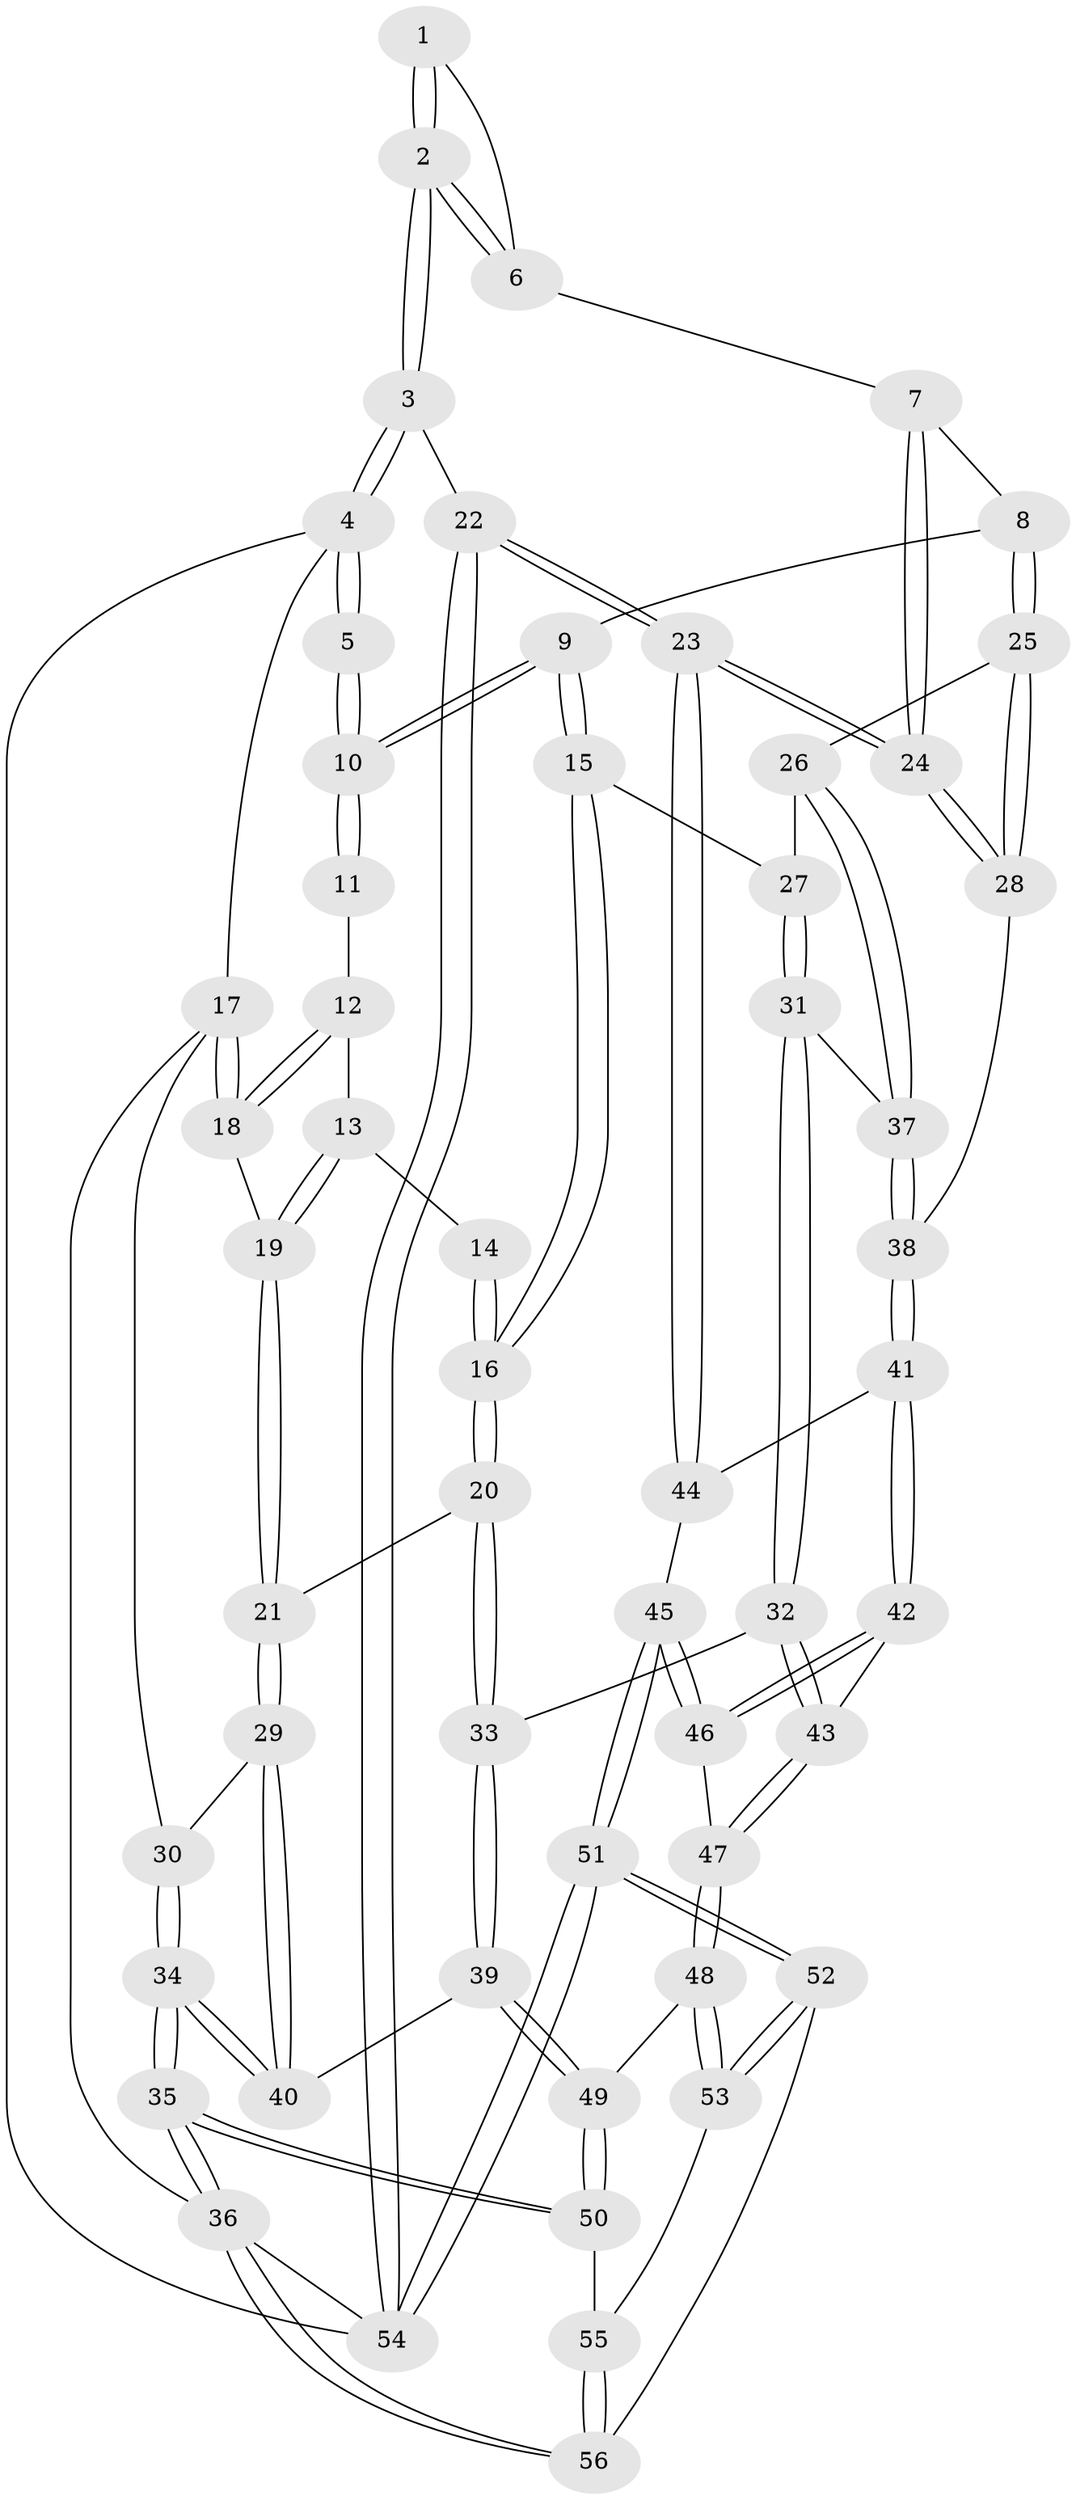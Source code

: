 // Generated by graph-tools (version 1.1) at 2025/27/03/09/25 03:27:05]
// undirected, 56 vertices, 137 edges
graph export_dot {
graph [start="1"]
  node [color=gray90,style=filled];
  1 [pos="+0.8288668252740352+0"];
  2 [pos="+1+0.28193172110596193"];
  3 [pos="+1+0.2833699698438853"];
  4 [pos="+1+0"];
  5 [pos="+0.808332125034826+0"];
  6 [pos="+0.8033949445484181+0.10274098971279919"];
  7 [pos="+0.7025908375874641+0.19401299361150007"];
  8 [pos="+0.6551058217063228+0.19496017925693243"];
  9 [pos="+0.5377352388507509+0.11258287874607327"];
  10 [pos="+0.4611221718159044+0"];
  11 [pos="+0.4600302404497396+0"];
  12 [pos="+0.08222306480696932+0"];
  13 [pos="+0.2243846330291588+0.11589004143590086"];
  14 [pos="+0.33333410065844393+0.055123055009957095"];
  15 [pos="+0.4120587649394203+0.25305962849649205"];
  16 [pos="+0.3012873956686695+0.27451153116668325"];
  17 [pos="+0+0"];
  18 [pos="+0+0"];
  19 [pos="+0.18814675556199031+0.22335256197133074"];
  20 [pos="+0.281240001427338+0.28557317581238245"];
  21 [pos="+0.20218249282491638+0.2700383461201116"];
  22 [pos="+1+0.581285479971101"];
  23 [pos="+1+0.5738123652257605"];
  24 [pos="+1+0.5711754156262117"];
  25 [pos="+0.6229102185630746+0.29283844518046315"];
  26 [pos="+0.5240722823082874+0.34446303943440304"];
  27 [pos="+0.41929663108756604+0.26203616334127244"];
  28 [pos="+0.6667467751873267+0.44896434879704383"];
  29 [pos="+0.13945319172404816+0.3095254229161432"];
  30 [pos="+0+0"];
  31 [pos="+0.4555175769306017+0.44656143171203916"];
  32 [pos="+0.37303148406725706+0.5023461691846928"];
  33 [pos="+0.3271829472429454+0.44795941836238523"];
  34 [pos="+0+0.5011861457573911"];
  35 [pos="+0+1"];
  36 [pos="+0+1"];
  37 [pos="+0.5196639194313298+0.4289079863515892"];
  38 [pos="+0.5922608477571198+0.46826759535321427"];
  39 [pos="+0.09924341984655534+0.51831667290985"];
  40 [pos="+0+0.4625754064832743"];
  41 [pos="+0.5670551664389752+0.5318376297726182"];
  42 [pos="+0.5408133042438803+0.552566720271081"];
  43 [pos="+0.3780077726426651+0.5985095924545706"];
  44 [pos="+0.5983322553877213+0.5740082777954658"];
  45 [pos="+0.6160367116099199+0.7085939210070273"];
  46 [pos="+0.5751445403230576+0.6846688159426039"];
  47 [pos="+0.3702469691807233+0.6251613376227966"];
  48 [pos="+0.328384331633497+0.6777770104367425"];
  49 [pos="+0.21368593363190974+0.6343827211317279"];
  50 [pos="+0+0.8774925573388274"];
  51 [pos="+0.9887720050352002+1"];
  52 [pos="+0.8040997719604013+1"];
  53 [pos="+0.3305945244910979+0.7551550118338825"];
  54 [pos="+1+1"];
  55 [pos="+0.32137793950287724+0.7665287514572614"];
  56 [pos="+0.23365547133667697+1"];
  1 -- 2;
  1 -- 2;
  1 -- 6;
  2 -- 3;
  2 -- 3;
  2 -- 6;
  2 -- 6;
  3 -- 4;
  3 -- 4;
  3 -- 22;
  4 -- 5;
  4 -- 5;
  4 -- 17;
  4 -- 54;
  5 -- 10;
  5 -- 10;
  6 -- 7;
  7 -- 8;
  7 -- 24;
  7 -- 24;
  8 -- 9;
  8 -- 25;
  8 -- 25;
  9 -- 10;
  9 -- 10;
  9 -- 15;
  9 -- 15;
  10 -- 11;
  10 -- 11;
  11 -- 12;
  12 -- 13;
  12 -- 18;
  12 -- 18;
  13 -- 14;
  13 -- 19;
  13 -- 19;
  14 -- 16;
  14 -- 16;
  15 -- 16;
  15 -- 16;
  15 -- 27;
  16 -- 20;
  16 -- 20;
  17 -- 18;
  17 -- 18;
  17 -- 30;
  17 -- 36;
  18 -- 19;
  19 -- 21;
  19 -- 21;
  20 -- 21;
  20 -- 33;
  20 -- 33;
  21 -- 29;
  21 -- 29;
  22 -- 23;
  22 -- 23;
  22 -- 54;
  22 -- 54;
  23 -- 24;
  23 -- 24;
  23 -- 44;
  23 -- 44;
  24 -- 28;
  24 -- 28;
  25 -- 26;
  25 -- 28;
  25 -- 28;
  26 -- 27;
  26 -- 37;
  26 -- 37;
  27 -- 31;
  27 -- 31;
  28 -- 38;
  29 -- 30;
  29 -- 40;
  29 -- 40;
  30 -- 34;
  30 -- 34;
  31 -- 32;
  31 -- 32;
  31 -- 37;
  32 -- 33;
  32 -- 43;
  32 -- 43;
  33 -- 39;
  33 -- 39;
  34 -- 35;
  34 -- 35;
  34 -- 40;
  34 -- 40;
  35 -- 36;
  35 -- 36;
  35 -- 50;
  35 -- 50;
  36 -- 56;
  36 -- 56;
  36 -- 54;
  37 -- 38;
  37 -- 38;
  38 -- 41;
  38 -- 41;
  39 -- 40;
  39 -- 49;
  39 -- 49;
  41 -- 42;
  41 -- 42;
  41 -- 44;
  42 -- 43;
  42 -- 46;
  42 -- 46;
  43 -- 47;
  43 -- 47;
  44 -- 45;
  45 -- 46;
  45 -- 46;
  45 -- 51;
  45 -- 51;
  46 -- 47;
  47 -- 48;
  47 -- 48;
  48 -- 49;
  48 -- 53;
  48 -- 53;
  49 -- 50;
  49 -- 50;
  50 -- 55;
  51 -- 52;
  51 -- 52;
  51 -- 54;
  51 -- 54;
  52 -- 53;
  52 -- 53;
  52 -- 56;
  53 -- 55;
  55 -- 56;
  55 -- 56;
}
